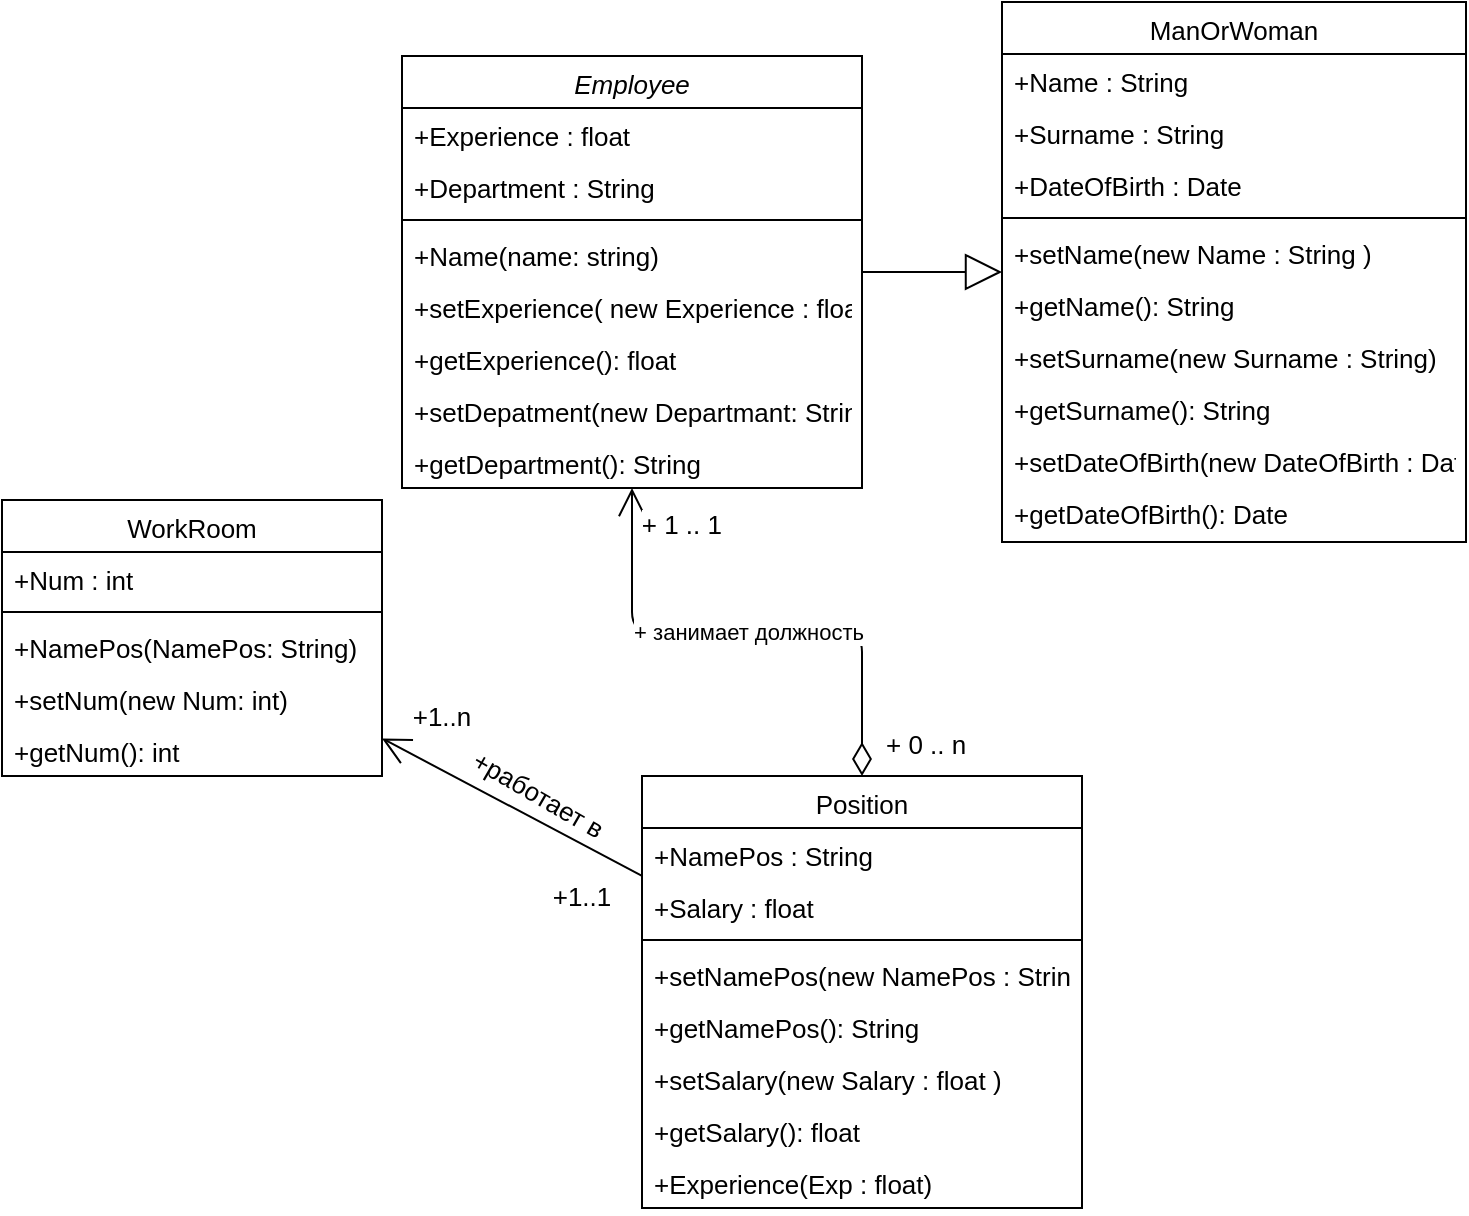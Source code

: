 <mxfile version="15.0.6" type="device"><diagram id="C5RBs43oDa-KdzZeNtuy" name="Page-1"><mxGraphModel dx="848" dy="749" grid="1" gridSize="10" guides="1" tooltips="1" connect="1" arrows="1" fold="1" page="1" pageScale="1" pageWidth="827" pageHeight="1169" math="0" shadow="0"><root><mxCell id="WIyWlLk6GJQsqaUBKTNV-0"/><mxCell id="WIyWlLk6GJQsqaUBKTNV-1" parent="WIyWlLk6GJQsqaUBKTNV-0"/><mxCell id="zkfFHV4jXpPFQw0GAbJ--0" value="Employee" style="swimlane;fontStyle=2;align=center;verticalAlign=top;childLayout=stackLayout;horizontal=1;startSize=26;horizontalStack=0;resizeParent=1;resizeLast=0;collapsible=1;marginBottom=0;rounded=0;shadow=0;strokeWidth=1;fontSize=13;" parent="WIyWlLk6GJQsqaUBKTNV-1" vertex="1"><mxGeometry x="220" y="80" width="230" height="216" as="geometry"><mxRectangle x="230" y="140" width="160" height="26" as="alternateBounds"/></mxGeometry></mxCell><mxCell id="zkfFHV4jXpPFQw0GAbJ--1" value="+Experience : float" style="text;align=left;verticalAlign=top;spacingLeft=4;spacingRight=4;overflow=hidden;rotatable=0;points=[[0,0.5],[1,0.5]];portConstraint=eastwest;fontSize=13;fontStyle=0" parent="zkfFHV4jXpPFQw0GAbJ--0" vertex="1"><mxGeometry y="26" width="230" height="26" as="geometry"/></mxCell><mxCell id="zkfFHV4jXpPFQw0GAbJ--2" value="+Department : String" style="text;align=left;verticalAlign=top;spacingLeft=4;spacingRight=4;overflow=hidden;rotatable=0;points=[[0,0.5],[1,0.5]];portConstraint=eastwest;rounded=0;shadow=0;html=0;fontSize=13;fontStyle=0" parent="zkfFHV4jXpPFQw0GAbJ--0" vertex="1"><mxGeometry y="52" width="230" height="26" as="geometry"/></mxCell><mxCell id="zkfFHV4jXpPFQw0GAbJ--4" value="" style="line;html=1;strokeWidth=1;align=left;verticalAlign=middle;spacingTop=-1;spacingLeft=3;spacingRight=3;rotatable=0;labelPosition=right;points=[];portConstraint=eastwest;fontSize=13;fontStyle=0" parent="zkfFHV4jXpPFQw0GAbJ--0" vertex="1"><mxGeometry y="78" width="230" height="8" as="geometry"/></mxCell><mxCell id="zkfFHV4jXpPFQw0GAbJ--5" value="+Name(name: string)" style="text;align=left;verticalAlign=top;spacingLeft=4;spacingRight=4;overflow=hidden;rotatable=0;points=[[0,0.5],[1,0.5]];portConstraint=eastwest;fontSize=13;fontStyle=0" parent="zkfFHV4jXpPFQw0GAbJ--0" vertex="1"><mxGeometry y="86" width="230" height="26" as="geometry"/></mxCell><mxCell id="y8kFOVXIT-mLacbsy5X8-5" value="+setExperience( new Experience : float )" style="text;align=left;verticalAlign=top;spacingLeft=4;spacingRight=4;overflow=hidden;rotatable=0;points=[[0,0.5],[1,0.5]];portConstraint=eastwest;fontSize=13;fontStyle=0" parent="zkfFHV4jXpPFQw0GAbJ--0" vertex="1"><mxGeometry y="112" width="230" height="26" as="geometry"/></mxCell><mxCell id="y8kFOVXIT-mLacbsy5X8-6" value="+getExperience(): float" style="text;align=left;verticalAlign=top;spacingLeft=4;spacingRight=4;overflow=hidden;rotatable=0;points=[[0,0.5],[1,0.5]];portConstraint=eastwest;fontSize=13;fontStyle=0" parent="zkfFHV4jXpPFQw0GAbJ--0" vertex="1"><mxGeometry y="138" width="230" height="26" as="geometry"/></mxCell><mxCell id="y8kFOVXIT-mLacbsy5X8-7" value="+setDepatment(new Departmant: String)" style="text;align=left;verticalAlign=top;spacingLeft=4;spacingRight=4;overflow=hidden;rotatable=0;points=[[0,0.5],[1,0.5]];portConstraint=eastwest;fontSize=13;fontStyle=0" parent="zkfFHV4jXpPFQw0GAbJ--0" vertex="1"><mxGeometry y="164" width="230" height="26" as="geometry"/></mxCell><mxCell id="y8kFOVXIT-mLacbsy5X8-8" value="+getDepartment(): String" style="text;align=left;verticalAlign=top;spacingLeft=4;spacingRight=4;overflow=hidden;rotatable=0;points=[[0,0.5],[1,0.5]];portConstraint=eastwest;fontSize=13;fontStyle=0" parent="zkfFHV4jXpPFQw0GAbJ--0" vertex="1"><mxGeometry y="190" width="230" height="26" as="geometry"/></mxCell><mxCell id="zkfFHV4jXpPFQw0GAbJ--6" value="Position" style="swimlane;fontStyle=0;align=center;verticalAlign=top;childLayout=stackLayout;horizontal=1;startSize=26;horizontalStack=0;resizeParent=1;resizeLast=0;collapsible=1;marginBottom=0;rounded=0;shadow=0;strokeWidth=1;fontSize=13;" parent="WIyWlLk6GJQsqaUBKTNV-1" vertex="1"><mxGeometry x="340" y="440" width="220" height="216" as="geometry"><mxRectangle x="130" y="380" width="160" height="26" as="alternateBounds"/></mxGeometry></mxCell><mxCell id="zkfFHV4jXpPFQw0GAbJ--7" value="+NamePos : String" style="text;align=left;verticalAlign=top;spacingLeft=4;spacingRight=4;overflow=hidden;rotatable=0;points=[[0,0.5],[1,0.5]];portConstraint=eastwest;fontSize=13;fontStyle=0" parent="zkfFHV4jXpPFQw0GAbJ--6" vertex="1"><mxGeometry y="26" width="220" height="26" as="geometry"/></mxCell><mxCell id="zkfFHV4jXpPFQw0GAbJ--8" value="+Salary : float" style="text;align=left;verticalAlign=top;spacingLeft=4;spacingRight=4;overflow=hidden;rotatable=0;points=[[0,0.5],[1,0.5]];portConstraint=eastwest;rounded=0;shadow=0;html=0;fontSize=13;fontStyle=0" parent="zkfFHV4jXpPFQw0GAbJ--6" vertex="1"><mxGeometry y="52" width="220" height="26" as="geometry"/></mxCell><mxCell id="zkfFHV4jXpPFQw0GAbJ--9" value="" style="line;html=1;strokeWidth=1;align=left;verticalAlign=middle;spacingTop=-1;spacingLeft=3;spacingRight=3;rotatable=0;labelPosition=right;points=[];portConstraint=eastwest;fontSize=13;fontStyle=0" parent="zkfFHV4jXpPFQw0GAbJ--6" vertex="1"><mxGeometry y="78" width="220" height="8" as="geometry"/></mxCell><mxCell id="zkfFHV4jXpPFQw0GAbJ--10" value="+setNamePos(new NamePos : String)" style="text;align=left;verticalAlign=top;spacingLeft=4;spacingRight=4;overflow=hidden;rotatable=0;points=[[0,0.5],[1,0.5]];portConstraint=eastwest;fontStyle=0;fontSize=13;" parent="zkfFHV4jXpPFQw0GAbJ--6" vertex="1"><mxGeometry y="86" width="220" height="26" as="geometry"/></mxCell><mxCell id="zkfFHV4jXpPFQw0GAbJ--11" value="+getNamePos(): String" style="text;align=left;verticalAlign=top;spacingLeft=4;spacingRight=4;overflow=hidden;rotatable=0;points=[[0,0.5],[1,0.5]];portConstraint=eastwest;fontSize=13;fontStyle=0" parent="zkfFHV4jXpPFQw0GAbJ--6" vertex="1"><mxGeometry y="112" width="220" height="26" as="geometry"/></mxCell><mxCell id="y8kFOVXIT-mLacbsy5X8-13" value="+setSalary(new Salary : float )" style="text;align=left;verticalAlign=top;spacingLeft=4;spacingRight=4;overflow=hidden;rotatable=0;points=[[0,0.5],[1,0.5]];portConstraint=eastwest;fontSize=13;fontStyle=0" parent="zkfFHV4jXpPFQw0GAbJ--6" vertex="1"><mxGeometry y="138" width="220" height="26" as="geometry"/></mxCell><mxCell id="y8kFOVXIT-mLacbsy5X8-14" value="+getSalary(): float" style="text;align=left;verticalAlign=top;spacingLeft=4;spacingRight=4;overflow=hidden;rotatable=0;points=[[0,0.5],[1,0.5]];portConstraint=eastwest;fontSize=13;fontStyle=0" parent="zkfFHV4jXpPFQw0GAbJ--6" vertex="1"><mxGeometry y="164" width="220" height="26" as="geometry"/></mxCell><mxCell id="y8kFOVXIT-mLacbsy5X8-15" value="+Experience(Exp : float)" style="text;align=left;verticalAlign=top;spacingLeft=4;spacingRight=4;overflow=hidden;rotatable=0;points=[[0,0.5],[1,0.5]];portConstraint=eastwest;fontSize=13;fontStyle=0" parent="zkfFHV4jXpPFQw0GAbJ--6" vertex="1"><mxGeometry y="190" width="220" height="26" as="geometry"/></mxCell><mxCell id="zkfFHV4jXpPFQw0GAbJ--13" value="WorkRoom" style="swimlane;fontStyle=0;align=center;verticalAlign=top;childLayout=stackLayout;horizontal=1;startSize=26;horizontalStack=0;resizeParent=1;resizeLast=0;collapsible=1;marginBottom=0;rounded=0;shadow=0;strokeWidth=1;fontSize=13;" parent="WIyWlLk6GJQsqaUBKTNV-1" vertex="1"><mxGeometry x="20" y="302" width="190" height="138" as="geometry"><mxRectangle x="340" y="380" width="170" height="26" as="alternateBounds"/></mxGeometry></mxCell><mxCell id="zkfFHV4jXpPFQw0GAbJ--14" value="+Num : int" style="text;align=left;verticalAlign=top;spacingLeft=4;spacingRight=4;overflow=hidden;rotatable=0;points=[[0,0.5],[1,0.5]];portConstraint=eastwest;fontSize=13;fontStyle=0" parent="zkfFHV4jXpPFQw0GAbJ--13" vertex="1"><mxGeometry y="26" width="190" height="26" as="geometry"/></mxCell><mxCell id="zkfFHV4jXpPFQw0GAbJ--15" value="" style="line;html=1;strokeWidth=1;align=left;verticalAlign=middle;spacingTop=-1;spacingLeft=3;spacingRight=3;rotatable=0;labelPosition=right;points=[];portConstraint=eastwest;fontSize=13;fontStyle=0" parent="zkfFHV4jXpPFQw0GAbJ--13" vertex="1"><mxGeometry y="52" width="190" height="8" as="geometry"/></mxCell><mxCell id="y8kFOVXIT-mLacbsy5X8-9" value="+NamePos(NamePos: String)" style="text;align=left;verticalAlign=top;spacingLeft=4;spacingRight=4;overflow=hidden;rotatable=0;points=[[0,0.5],[1,0.5]];portConstraint=eastwest;fontStyle=0;fontSize=13;" parent="zkfFHV4jXpPFQw0GAbJ--13" vertex="1"><mxGeometry y="60" width="190" height="26" as="geometry"/></mxCell><mxCell id="y8kFOVXIT-mLacbsy5X8-10" value="+setNum(new Num: int)" style="text;align=left;verticalAlign=top;spacingLeft=4;spacingRight=4;overflow=hidden;rotatable=0;points=[[0,0.5],[1,0.5]];portConstraint=eastwest;fontStyle=0;fontSize=13;" parent="zkfFHV4jXpPFQw0GAbJ--13" vertex="1"><mxGeometry y="86" width="190" height="26" as="geometry"/></mxCell><mxCell id="y8kFOVXIT-mLacbsy5X8-12" value="+getNum(): int" style="text;align=left;verticalAlign=top;spacingLeft=4;spacingRight=4;overflow=hidden;rotatable=0;points=[[0,0.5],[1,0.5]];portConstraint=eastwest;fontStyle=0;fontSize=13;" parent="zkfFHV4jXpPFQw0GAbJ--13" vertex="1"><mxGeometry y="112" width="190" height="26" as="geometry"/></mxCell><mxCell id="zkfFHV4jXpPFQw0GAbJ--17" value="ManOrWoman" style="swimlane;fontStyle=0;align=center;verticalAlign=top;childLayout=stackLayout;horizontal=1;startSize=26;horizontalStack=0;resizeParent=1;resizeLast=0;collapsible=1;marginBottom=0;rounded=0;shadow=0;strokeWidth=1;fontSize=13;" parent="WIyWlLk6GJQsqaUBKTNV-1" vertex="1"><mxGeometry x="520" y="53" width="232" height="270" as="geometry"><mxRectangle x="550" y="140" width="160" height="26" as="alternateBounds"/></mxGeometry></mxCell><mxCell id="zkfFHV4jXpPFQw0GAbJ--18" value="+Name : String" style="text;align=left;verticalAlign=top;spacingLeft=4;spacingRight=4;overflow=hidden;rotatable=0;points=[[0,0.5],[1,0.5]];portConstraint=eastwest;fontSize=13;fontStyle=0" parent="zkfFHV4jXpPFQw0GAbJ--17" vertex="1"><mxGeometry y="26" width="232" height="26" as="geometry"/></mxCell><mxCell id="zkfFHV4jXpPFQw0GAbJ--19" value="+Surname : String" style="text;align=left;verticalAlign=top;spacingLeft=4;spacingRight=4;overflow=hidden;rotatable=0;points=[[0,0.5],[1,0.5]];portConstraint=eastwest;rounded=0;shadow=0;html=0;fontSize=13;fontStyle=0" parent="zkfFHV4jXpPFQw0GAbJ--17" vertex="1"><mxGeometry y="52" width="232" height="26" as="geometry"/></mxCell><mxCell id="zkfFHV4jXpPFQw0GAbJ--20" value="+DateOfBirth : Date" style="text;align=left;verticalAlign=top;spacingLeft=4;spacingRight=4;overflow=hidden;rotatable=0;points=[[0,0.5],[1,0.5]];portConstraint=eastwest;rounded=0;shadow=0;html=0;fontSize=13;fontStyle=0" parent="zkfFHV4jXpPFQw0GAbJ--17" vertex="1"><mxGeometry y="78" width="232" height="26" as="geometry"/></mxCell><mxCell id="zkfFHV4jXpPFQw0GAbJ--23" value="" style="line;html=1;strokeWidth=1;align=left;verticalAlign=middle;spacingTop=-1;spacingLeft=3;spacingRight=3;rotatable=0;labelPosition=right;points=[];portConstraint=eastwest;fontSize=13;fontStyle=0" parent="zkfFHV4jXpPFQw0GAbJ--17" vertex="1"><mxGeometry y="104" width="232" height="8" as="geometry"/></mxCell><mxCell id="zkfFHV4jXpPFQw0GAbJ--24" value="+setName(new Name : String )" style="text;align=left;verticalAlign=top;spacingLeft=4;spacingRight=4;overflow=hidden;rotatable=0;points=[[0,0.5],[1,0.5]];portConstraint=eastwest;fontSize=13;fontStyle=0" parent="zkfFHV4jXpPFQw0GAbJ--17" vertex="1"><mxGeometry y="112" width="232" height="26" as="geometry"/></mxCell><mxCell id="zkfFHV4jXpPFQw0GAbJ--25" value="+getName(): String" style="text;align=left;verticalAlign=top;spacingLeft=4;spacingRight=4;overflow=hidden;rotatable=0;points=[[0,0.5],[1,0.5]];portConstraint=eastwest;fontSize=13;fontStyle=0" parent="zkfFHV4jXpPFQw0GAbJ--17" vertex="1"><mxGeometry y="138" width="232" height="26" as="geometry"/></mxCell><mxCell id="y8kFOVXIT-mLacbsy5X8-0" value="+setSurname(new Surname : String)" style="text;align=left;verticalAlign=top;spacingLeft=4;spacingRight=4;overflow=hidden;rotatable=0;points=[[0,0.5],[1,0.5]];portConstraint=eastwest;fontSize=13;fontStyle=0" parent="zkfFHV4jXpPFQw0GAbJ--17" vertex="1"><mxGeometry y="164" width="232" height="26" as="geometry"/></mxCell><mxCell id="y8kFOVXIT-mLacbsy5X8-1" value="+getSurname(): String" style="text;align=left;verticalAlign=top;spacingLeft=4;spacingRight=4;overflow=hidden;rotatable=0;points=[[0,0.5],[1,0.5]];portConstraint=eastwest;fontSize=13;fontStyle=0" parent="zkfFHV4jXpPFQw0GAbJ--17" vertex="1"><mxGeometry y="190" width="232" height="26" as="geometry"/></mxCell><mxCell id="y8kFOVXIT-mLacbsy5X8-2" value="+setDateOfBirth(new DateOfBirth : Date)" style="text;align=left;verticalAlign=top;spacingLeft=4;spacingRight=4;overflow=hidden;rotatable=0;points=[[0,0.5],[1,0.5]];portConstraint=eastwest;fontSize=13;fontStyle=0" parent="zkfFHV4jXpPFQw0GAbJ--17" vertex="1"><mxGeometry y="216" width="232" height="26" as="geometry"/></mxCell><mxCell id="y8kFOVXIT-mLacbsy5X8-3" value="+getDateOfBirth(): Date" style="text;align=left;verticalAlign=top;spacingLeft=4;spacingRight=4;overflow=hidden;rotatable=0;points=[[0,0.5],[1,0.5]];portConstraint=eastwest;fontSize=13;fontStyle=0" parent="zkfFHV4jXpPFQw0GAbJ--17" vertex="1"><mxGeometry y="242" width="232" height="26" as="geometry"/></mxCell><mxCell id="y8kFOVXIT-mLacbsy5X8-16" value="" style="endArrow=block;endSize=16;endFill=0;html=1;fontSize=13;fontStyle=0" parent="WIyWlLk6GJQsqaUBKTNV-1" source="zkfFHV4jXpPFQw0GAbJ--0" target="zkfFHV4jXpPFQw0GAbJ--17" edge="1"><mxGeometry width="160" relative="1" as="geometry"><mxPoint x="570" y="460" as="sourcePoint"/><mxPoint x="730" y="460" as="targetPoint"/></mxGeometry></mxCell><mxCell id="N6_fpr1VPOQiv611R58p-0" value="+ занимает должность" style="endArrow=open;html=1;endSize=12;startArrow=diamondThin;startSize=14;startFill=0;edgeStyle=orthogonalEdgeStyle;" edge="1" parent="WIyWlLk6GJQsqaUBKTNV-1" source="zkfFHV4jXpPFQw0GAbJ--6" target="zkfFHV4jXpPFQw0GAbJ--0"><mxGeometry relative="1" as="geometry"><mxPoint x="330" y="380" as="sourcePoint"/><mxPoint x="490" y="380" as="targetPoint"/></mxGeometry></mxCell><mxCell id="N6_fpr1VPOQiv611R58p-1" value="+ 0 .. n" style="edgeLabel;resizable=0;html=1;align=left;verticalAlign=top;fontSize=13;" connectable="0" vertex="1" parent="N6_fpr1VPOQiv611R58p-0"><mxGeometry x="-1" relative="1" as="geometry"><mxPoint x="10" y="-30" as="offset"/></mxGeometry></mxCell><mxCell id="N6_fpr1VPOQiv611R58p-2" value="+ 1 .. 1" style="edgeLabel;resizable=0;html=1;align=right;verticalAlign=top;fontSize=13;" connectable="0" vertex="1" parent="N6_fpr1VPOQiv611R58p-0"><mxGeometry x="1" relative="1" as="geometry"><mxPoint x="45" y="4" as="offset"/></mxGeometry></mxCell><mxCell id="N6_fpr1VPOQiv611R58p-3" value="" style="endArrow=open;endFill=1;endSize=12;html=1;fontSize=13;" edge="1" parent="WIyWlLk6GJQsqaUBKTNV-1" source="zkfFHV4jXpPFQw0GAbJ--6" target="zkfFHV4jXpPFQw0GAbJ--13"><mxGeometry width="160" relative="1" as="geometry"><mxPoint x="410" y="460" as="sourcePoint"/><mxPoint x="415" y="400" as="targetPoint"/></mxGeometry></mxCell><mxCell id="N6_fpr1VPOQiv611R58p-7" value="+1..1" style="text;html=1;strokeColor=none;fillColor=none;align=center;verticalAlign=middle;whiteSpace=wrap;rounded=0;fontSize=13;" vertex="1" parent="WIyWlLk6GJQsqaUBKTNV-1"><mxGeometry x="290" y="490" width="40" height="20" as="geometry"/></mxCell><mxCell id="N6_fpr1VPOQiv611R58p-8" value="+1..n" style="text;html=1;strokeColor=none;fillColor=none;align=center;verticalAlign=middle;whiteSpace=wrap;rounded=0;fontSize=13;" vertex="1" parent="WIyWlLk6GJQsqaUBKTNV-1"><mxGeometry x="220" y="400" width="40" height="20" as="geometry"/></mxCell><mxCell id="N6_fpr1VPOQiv611R58p-9" value="+работает в&amp;nbsp;" style="text;html=1;strokeColor=none;fillColor=none;align=center;verticalAlign=middle;whiteSpace=wrap;rounded=0;fontSize=13;rotation=30;" vertex="1" parent="WIyWlLk6GJQsqaUBKTNV-1"><mxGeometry x="250" y="440" width="80" height="20" as="geometry"/></mxCell></root></mxGraphModel></diagram></mxfile>